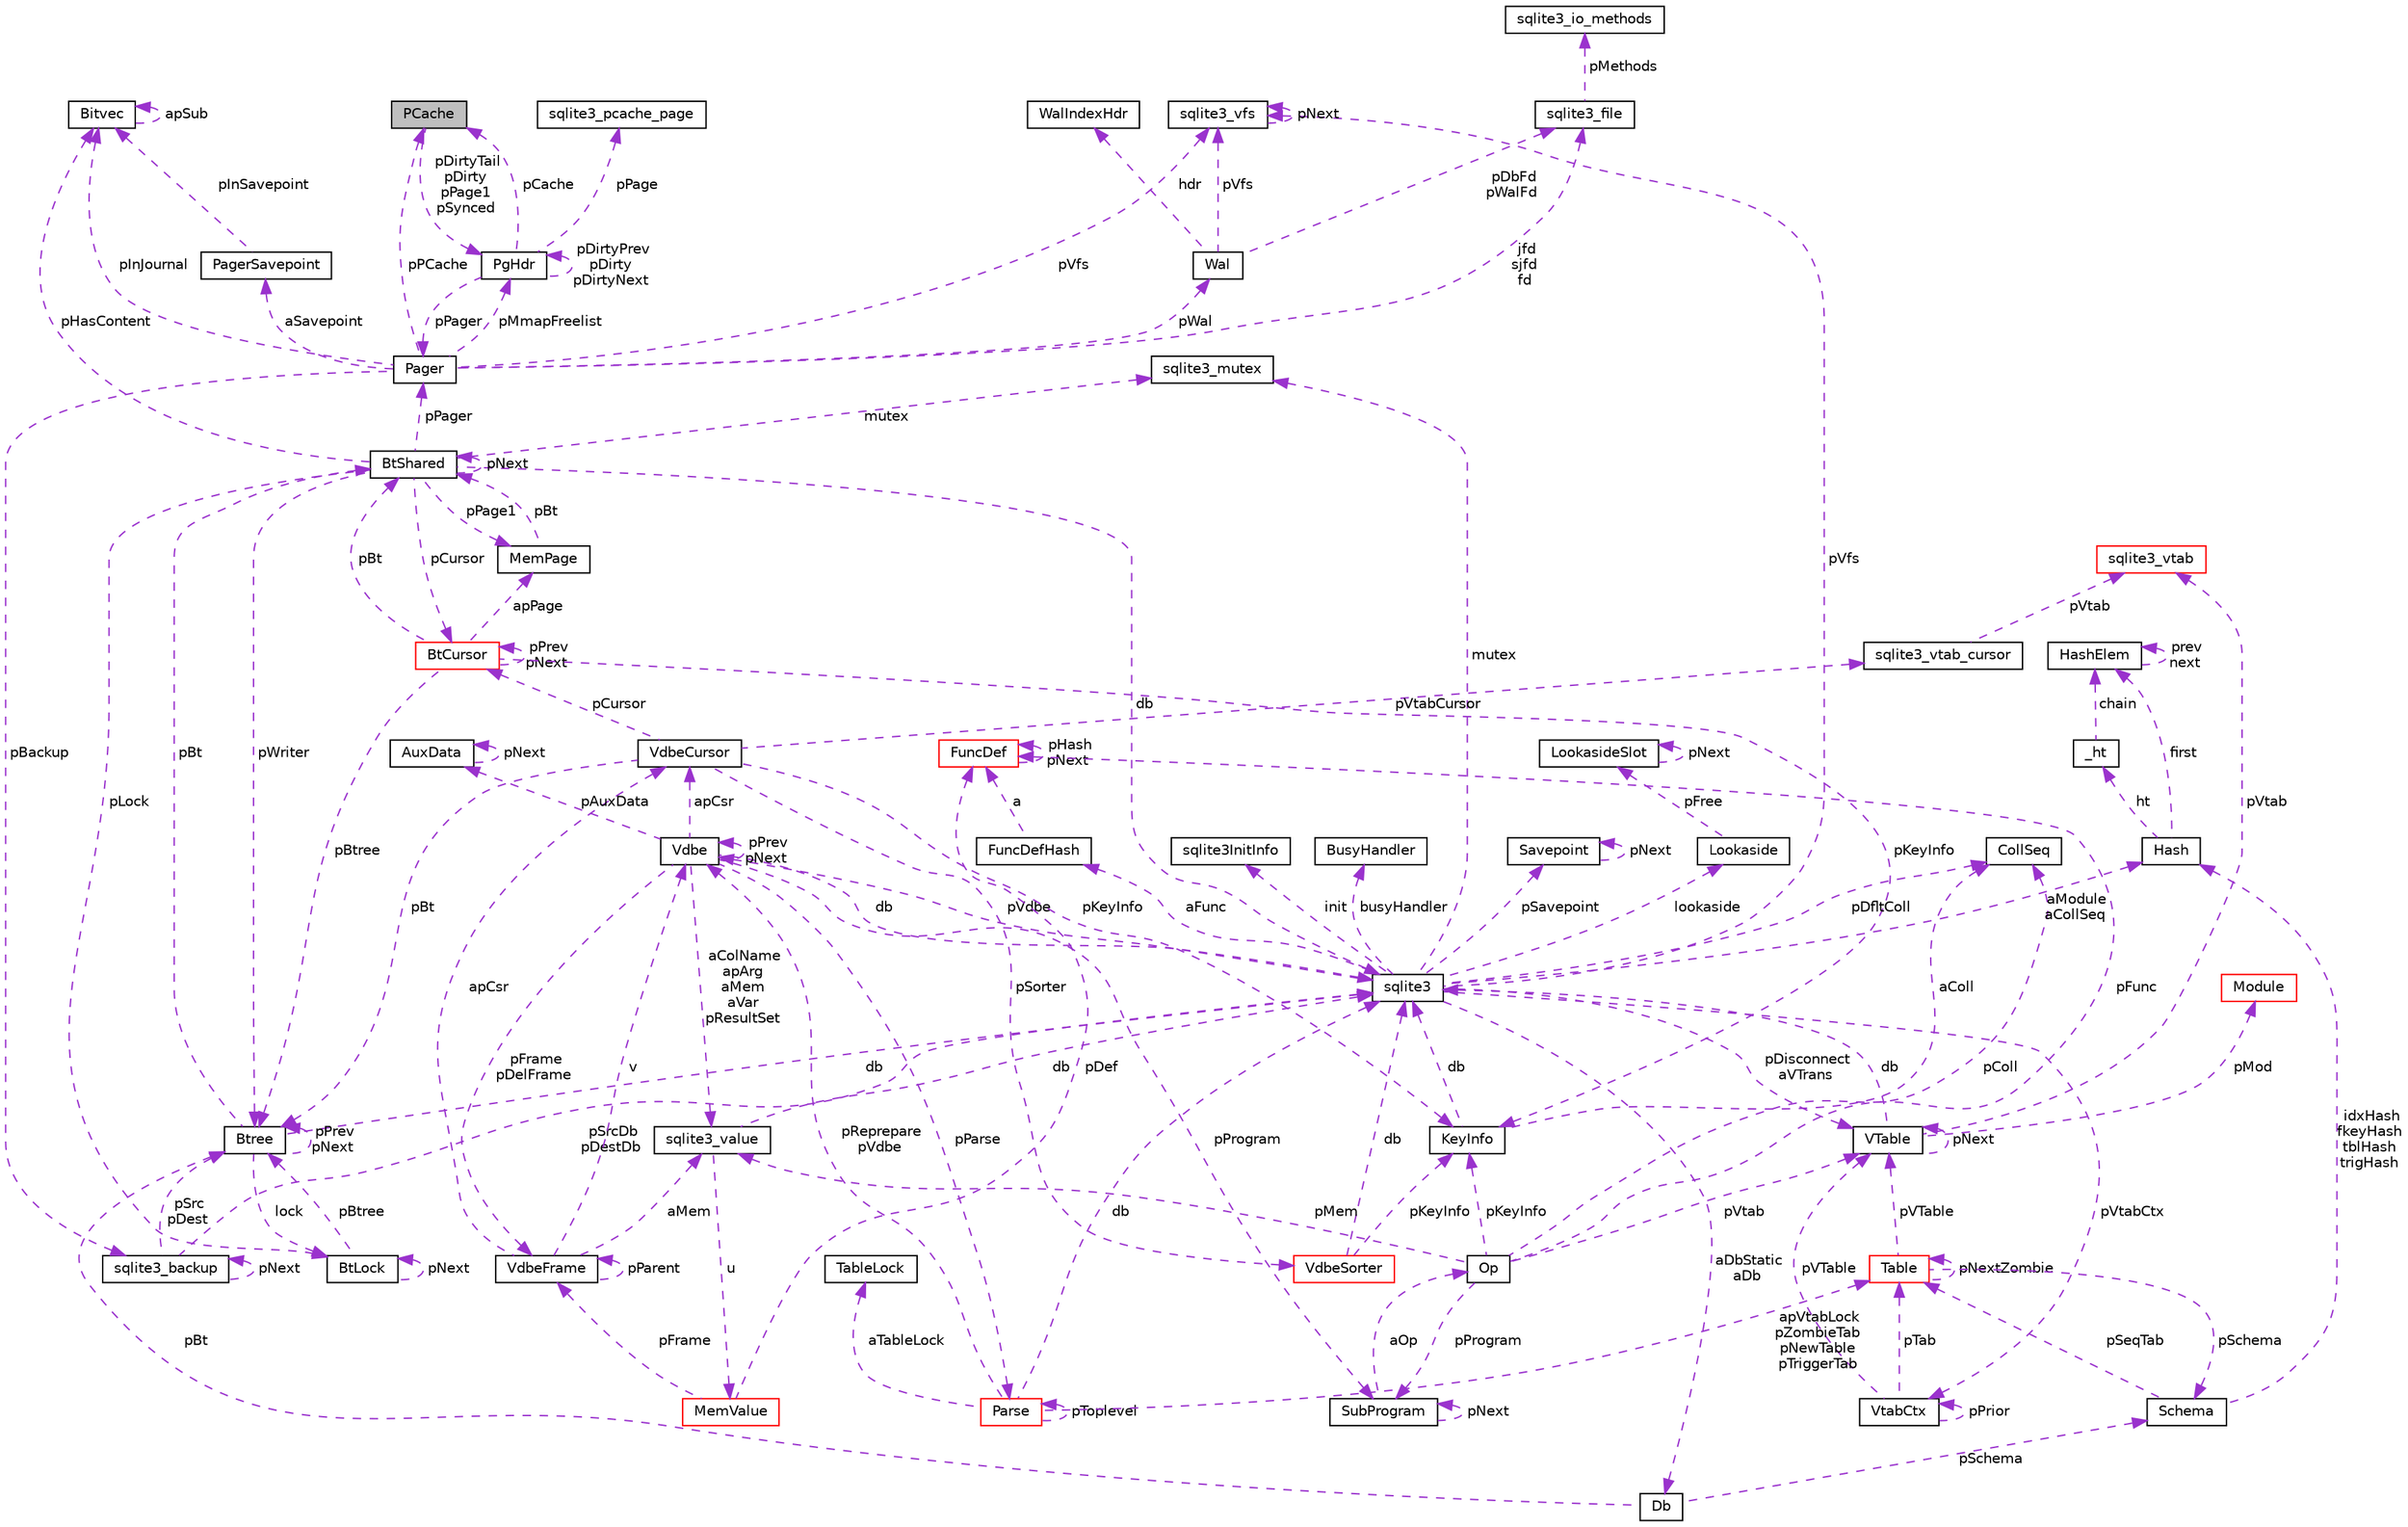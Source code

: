 digraph "PCache"
{
  edge [fontname="Helvetica",fontsize="10",labelfontname="Helvetica",labelfontsize="10"];
  node [fontname="Helvetica",fontsize="10",shape=record];
  Node1 [label="PCache",height=0.2,width=0.4,color="black", fillcolor="grey75", style="filled", fontcolor="black"];
  Node2 -> Node1 [dir="back",color="darkorchid3",fontsize="10",style="dashed",label=" pDirtyTail\npDirty\npPage1\npSynced" ,fontname="Helvetica"];
  Node2 [label="PgHdr",height=0.2,width=0.4,color="black", fillcolor="white", style="filled",URL="$struct_pg_hdr.html"];
  Node3 -> Node2 [dir="back",color="darkorchid3",fontsize="10",style="dashed",label=" pPage" ,fontname="Helvetica"];
  Node3 [label="sqlite3_pcache_page",height=0.2,width=0.4,color="black", fillcolor="white", style="filled",URL="$structsqlite3__pcache__page.html"];
  Node1 -> Node2 [dir="back",color="darkorchid3",fontsize="10",style="dashed",label=" pCache" ,fontname="Helvetica"];
  Node2 -> Node2 [dir="back",color="darkorchid3",fontsize="10",style="dashed",label=" pDirtyPrev\npDirty\npDirtyNext" ,fontname="Helvetica"];
  Node4 -> Node2 [dir="back",color="darkorchid3",fontsize="10",style="dashed",label=" pPager" ,fontname="Helvetica"];
  Node4 [label="Pager",height=0.2,width=0.4,color="black", fillcolor="white", style="filled",URL="$struct_pager.html"];
  Node1 -> Node4 [dir="back",color="darkorchid3",fontsize="10",style="dashed",label=" pPCache" ,fontname="Helvetica"];
  Node5 -> Node4 [dir="back",color="darkorchid3",fontsize="10",style="dashed",label=" pBackup" ,fontname="Helvetica"];
  Node5 [label="sqlite3_backup",height=0.2,width=0.4,color="black", fillcolor="white", style="filled",URL="$structsqlite3__backup.html"];
  Node5 -> Node5 [dir="back",color="darkorchid3",fontsize="10",style="dashed",label=" pNext" ,fontname="Helvetica"];
  Node6 -> Node5 [dir="back",color="darkorchid3",fontsize="10",style="dashed",label=" pSrcDb\npDestDb" ,fontname="Helvetica"];
  Node6 [label="sqlite3",height=0.2,width=0.4,color="black", fillcolor="white", style="filled",URL="$structsqlite3.html"];
  Node7 -> Node6 [dir="back",color="darkorchid3",fontsize="10",style="dashed",label=" pVdbe" ,fontname="Helvetica"];
  Node7 [label="Vdbe",height=0.2,width=0.4,color="black", fillcolor="white", style="filled",URL="$struct_vdbe.html"];
  Node7 -> Node7 [dir="back",color="darkorchid3",fontsize="10",style="dashed",label=" pPrev\npNext" ,fontname="Helvetica"];
  Node8 -> Node7 [dir="back",color="darkorchid3",fontsize="10",style="dashed",label=" aColName\napArg\naMem\naVar\npResultSet" ,fontname="Helvetica"];
  Node8 [label="sqlite3_value",height=0.2,width=0.4,color="black", fillcolor="white", style="filled",URL="$struct_mem.html"];
  Node9 -> Node8 [dir="back",color="darkorchid3",fontsize="10",style="dashed",label=" u" ,fontname="Helvetica"];
  Node9 [label="MemValue",height=0.2,width=0.4,color="red", fillcolor="white", style="filled",URL="$union_mem_1_1_mem_value.html"];
  Node10 -> Node9 [dir="back",color="darkorchid3",fontsize="10",style="dashed",label=" pFrame" ,fontname="Helvetica"];
  Node10 [label="VdbeFrame",height=0.2,width=0.4,color="black", fillcolor="white", style="filled",URL="$struct_vdbe_frame.html"];
  Node8 -> Node10 [dir="back",color="darkorchid3",fontsize="10",style="dashed",label=" aMem" ,fontname="Helvetica"];
  Node7 -> Node10 [dir="back",color="darkorchid3",fontsize="10",style="dashed",label=" v" ,fontname="Helvetica"];
  Node10 -> Node10 [dir="back",color="darkorchid3",fontsize="10",style="dashed",label=" pParent" ,fontname="Helvetica"];
  Node11 -> Node10 [dir="back",color="darkorchid3",fontsize="10",style="dashed",label=" apCsr" ,fontname="Helvetica"];
  Node11 [label="VdbeCursor",height=0.2,width=0.4,color="black", fillcolor="white", style="filled",URL="$struct_vdbe_cursor.html"];
  Node12 -> Node11 [dir="back",color="darkorchid3",fontsize="10",style="dashed",label=" pCursor" ,fontname="Helvetica"];
  Node12 [label="BtCursor",height=0.2,width=0.4,color="red", fillcolor="white", style="filled",URL="$struct_bt_cursor.html"];
  Node12 -> Node12 [dir="back",color="darkorchid3",fontsize="10",style="dashed",label=" pPrev\npNext" ,fontname="Helvetica"];
  Node13 -> Node12 [dir="back",color="darkorchid3",fontsize="10",style="dashed",label=" pBt" ,fontname="Helvetica"];
  Node13 [label="BtShared",height=0.2,width=0.4,color="black", fillcolor="white", style="filled",URL="$struct_bt_shared.html"];
  Node12 -> Node13 [dir="back",color="darkorchid3",fontsize="10",style="dashed",label=" pCursor" ,fontname="Helvetica"];
  Node13 -> Node13 [dir="back",color="darkorchid3",fontsize="10",style="dashed",label=" pNext" ,fontname="Helvetica"];
  Node6 -> Node13 [dir="back",color="darkorchid3",fontsize="10",style="dashed",label=" db" ,fontname="Helvetica"];
  Node14 -> Node13 [dir="back",color="darkorchid3",fontsize="10",style="dashed",label=" pHasContent" ,fontname="Helvetica"];
  Node14 [label="Bitvec",height=0.2,width=0.4,color="black", fillcolor="white", style="filled",URL="$struct_bitvec.html"];
  Node14 -> Node14 [dir="back",color="darkorchid3",fontsize="10",style="dashed",label=" apSub" ,fontname="Helvetica"];
  Node15 -> Node13 [dir="back",color="darkorchid3",fontsize="10",style="dashed",label=" mutex" ,fontname="Helvetica"];
  Node15 [label="sqlite3_mutex",height=0.2,width=0.4,color="black", fillcolor="white", style="filled",URL="$structsqlite3__mutex.html"];
  Node16 -> Node13 [dir="back",color="darkorchid3",fontsize="10",style="dashed",label=" pLock" ,fontname="Helvetica"];
  Node16 [label="BtLock",height=0.2,width=0.4,color="black", fillcolor="white", style="filled",URL="$struct_bt_lock.html"];
  Node16 -> Node16 [dir="back",color="darkorchid3",fontsize="10",style="dashed",label=" pNext" ,fontname="Helvetica"];
  Node17 -> Node16 [dir="back",color="darkorchid3",fontsize="10",style="dashed",label=" pBtree" ,fontname="Helvetica"];
  Node17 [label="Btree",height=0.2,width=0.4,color="black", fillcolor="white", style="filled",URL="$struct_btree.html"];
  Node13 -> Node17 [dir="back",color="darkorchid3",fontsize="10",style="dashed",label=" pBt" ,fontname="Helvetica"];
  Node6 -> Node17 [dir="back",color="darkorchid3",fontsize="10",style="dashed",label=" db" ,fontname="Helvetica"];
  Node16 -> Node17 [dir="back",color="darkorchid3",fontsize="10",style="dashed",label=" lock" ,fontname="Helvetica"];
  Node17 -> Node17 [dir="back",color="darkorchid3",fontsize="10",style="dashed",label=" pPrev\npNext" ,fontname="Helvetica"];
  Node18 -> Node13 [dir="back",color="darkorchid3",fontsize="10",style="dashed",label=" pPage1" ,fontname="Helvetica"];
  Node18 [label="MemPage",height=0.2,width=0.4,color="black", fillcolor="white", style="filled",URL="$struct_mem_page.html"];
  Node13 -> Node18 [dir="back",color="darkorchid3",fontsize="10",style="dashed",label=" pBt" ,fontname="Helvetica"];
  Node17 -> Node13 [dir="back",color="darkorchid3",fontsize="10",style="dashed",label=" pWriter" ,fontname="Helvetica"];
  Node4 -> Node13 [dir="back",color="darkorchid3",fontsize="10",style="dashed",label=" pPager" ,fontname="Helvetica"];
  Node18 -> Node12 [dir="back",color="darkorchid3",fontsize="10",style="dashed",label=" apPage" ,fontname="Helvetica"];
  Node19 -> Node12 [dir="back",color="darkorchid3",fontsize="10",style="dashed",label=" pKeyInfo" ,fontname="Helvetica"];
  Node19 [label="KeyInfo",height=0.2,width=0.4,color="black", fillcolor="white", style="filled",URL="$struct_key_info.html"];
  Node6 -> Node19 [dir="back",color="darkorchid3",fontsize="10",style="dashed",label=" db" ,fontname="Helvetica"];
  Node20 -> Node19 [dir="back",color="darkorchid3",fontsize="10",style="dashed",label=" aColl" ,fontname="Helvetica"];
  Node20 [label="CollSeq",height=0.2,width=0.4,color="black", fillcolor="white", style="filled",URL="$struct_coll_seq.html"];
  Node17 -> Node12 [dir="back",color="darkorchid3",fontsize="10",style="dashed",label=" pBtree" ,fontname="Helvetica"];
  Node21 -> Node11 [dir="back",color="darkorchid3",fontsize="10",style="dashed",label=" pVtabCursor" ,fontname="Helvetica"];
  Node21 [label="sqlite3_vtab_cursor",height=0.2,width=0.4,color="black", fillcolor="white", style="filled",URL="$structsqlite3__vtab__cursor.html"];
  Node22 -> Node21 [dir="back",color="darkorchid3",fontsize="10",style="dashed",label=" pVtab" ,fontname="Helvetica"];
  Node22 [label="sqlite3_vtab",height=0.2,width=0.4,color="red", fillcolor="white", style="filled",URL="$structsqlite3__vtab.html"];
  Node23 -> Node11 [dir="back",color="darkorchid3",fontsize="10",style="dashed",label=" pSorter" ,fontname="Helvetica"];
  Node23 [label="VdbeSorter",height=0.2,width=0.4,color="red", fillcolor="white", style="filled",URL="$struct_vdbe_sorter.html"];
  Node6 -> Node23 [dir="back",color="darkorchid3",fontsize="10",style="dashed",label=" db" ,fontname="Helvetica"];
  Node19 -> Node23 [dir="back",color="darkorchid3",fontsize="10",style="dashed",label=" pKeyInfo" ,fontname="Helvetica"];
  Node19 -> Node11 [dir="back",color="darkorchid3",fontsize="10",style="dashed",label=" pKeyInfo" ,fontname="Helvetica"];
  Node17 -> Node11 [dir="back",color="darkorchid3",fontsize="10",style="dashed",label=" pBt" ,fontname="Helvetica"];
  Node24 -> Node9 [dir="back",color="darkorchid3",fontsize="10",style="dashed",label=" pDef" ,fontname="Helvetica"];
  Node24 [label="FuncDef",height=0.2,width=0.4,color="red", fillcolor="white", style="filled",URL="$struct_func_def.html"];
  Node24 -> Node24 [dir="back",color="darkorchid3",fontsize="10",style="dashed",label=" pHash\npNext" ,fontname="Helvetica"];
  Node6 -> Node8 [dir="back",color="darkorchid3",fontsize="10",style="dashed",label=" db" ,fontname="Helvetica"];
  Node6 -> Node7 [dir="back",color="darkorchid3",fontsize="10",style="dashed",label=" db" ,fontname="Helvetica"];
  Node10 -> Node7 [dir="back",color="darkorchid3",fontsize="10",style="dashed",label=" pFrame\npDelFrame" ,fontname="Helvetica"];
  Node25 -> Node7 [dir="back",color="darkorchid3",fontsize="10",style="dashed",label=" pAuxData" ,fontname="Helvetica"];
  Node25 [label="AuxData",height=0.2,width=0.4,color="black", fillcolor="white", style="filled",URL="$struct_aux_data.html"];
  Node25 -> Node25 [dir="back",color="darkorchid3",fontsize="10",style="dashed",label=" pNext" ,fontname="Helvetica"];
  Node26 -> Node7 [dir="back",color="darkorchid3",fontsize="10",style="dashed",label=" pProgram" ,fontname="Helvetica"];
  Node26 [label="SubProgram",height=0.2,width=0.4,color="black", fillcolor="white", style="filled",URL="$struct_sub_program.html"];
  Node26 -> Node26 [dir="back",color="darkorchid3",fontsize="10",style="dashed",label=" pNext" ,fontname="Helvetica"];
  Node27 -> Node26 [dir="back",color="darkorchid3",fontsize="10",style="dashed",label=" aOp" ,fontname="Helvetica"];
  Node27 [label="Op",height=0.2,width=0.4,color="black", fillcolor="white", style="filled",URL="$struct_vdbe_op.html"];
  Node8 -> Node27 [dir="back",color="darkorchid3",fontsize="10",style="dashed",label=" pMem" ,fontname="Helvetica"];
  Node20 -> Node27 [dir="back",color="darkorchid3",fontsize="10",style="dashed",label=" pColl" ,fontname="Helvetica"];
  Node28 -> Node27 [dir="back",color="darkorchid3",fontsize="10",style="dashed",label=" pVtab" ,fontname="Helvetica"];
  Node28 [label="VTable",height=0.2,width=0.4,color="black", fillcolor="white", style="filled",URL="$struct_v_table.html"];
  Node6 -> Node28 [dir="back",color="darkorchid3",fontsize="10",style="dashed",label=" db" ,fontname="Helvetica"];
  Node28 -> Node28 [dir="back",color="darkorchid3",fontsize="10",style="dashed",label=" pNext" ,fontname="Helvetica"];
  Node29 -> Node28 [dir="back",color="darkorchid3",fontsize="10",style="dashed",label=" pMod" ,fontname="Helvetica"];
  Node29 [label="Module",height=0.2,width=0.4,color="red", fillcolor="white", style="filled",URL="$struct_module.html"];
  Node22 -> Node28 [dir="back",color="darkorchid3",fontsize="10",style="dashed",label=" pVtab" ,fontname="Helvetica"];
  Node26 -> Node27 [dir="back",color="darkorchid3",fontsize="10",style="dashed",label=" pProgram" ,fontname="Helvetica"];
  Node19 -> Node27 [dir="back",color="darkorchid3",fontsize="10",style="dashed",label=" pKeyInfo" ,fontname="Helvetica"];
  Node24 -> Node27 [dir="back",color="darkorchid3",fontsize="10",style="dashed",label=" pFunc" ,fontname="Helvetica"];
  Node11 -> Node7 [dir="back",color="darkorchid3",fontsize="10",style="dashed",label=" apCsr" ,fontname="Helvetica"];
  Node30 -> Node7 [dir="back",color="darkorchid3",fontsize="10",style="dashed",label=" pParse" ,fontname="Helvetica"];
  Node30 [label="Parse",height=0.2,width=0.4,color="red", fillcolor="white", style="filled",URL="$struct_parse.html"];
  Node7 -> Node30 [dir="back",color="darkorchid3",fontsize="10",style="dashed",label=" pReprepare\npVdbe" ,fontname="Helvetica"];
  Node6 -> Node30 [dir="back",color="darkorchid3",fontsize="10",style="dashed",label=" db" ,fontname="Helvetica"];
  Node31 -> Node30 [dir="back",color="darkorchid3",fontsize="10",style="dashed",label=" aTableLock" ,fontname="Helvetica"];
  Node31 [label="TableLock",height=0.2,width=0.4,color="black", fillcolor="white", style="filled",URL="$struct_table_lock.html"];
  Node32 -> Node30 [dir="back",color="darkorchid3",fontsize="10",style="dashed",label=" apVtabLock\npZombieTab\npNewTable\npTriggerTab" ,fontname="Helvetica"];
  Node32 [label="Table",height=0.2,width=0.4,color="red", fillcolor="white", style="filled",URL="$struct_table.html"];
  Node33 -> Node32 [dir="back",color="darkorchid3",fontsize="10",style="dashed",label=" pSchema" ,fontname="Helvetica"];
  Node33 [label="Schema",height=0.2,width=0.4,color="black", fillcolor="white", style="filled",URL="$struct_schema.html"];
  Node32 -> Node33 [dir="back",color="darkorchid3",fontsize="10",style="dashed",label=" pSeqTab" ,fontname="Helvetica"];
  Node34 -> Node33 [dir="back",color="darkorchid3",fontsize="10",style="dashed",label=" idxHash\nfkeyHash\ntblHash\ntrigHash" ,fontname="Helvetica"];
  Node34 [label="Hash",height=0.2,width=0.4,color="black", fillcolor="white", style="filled",URL="$struct_hash.html"];
  Node35 -> Node34 [dir="back",color="darkorchid3",fontsize="10",style="dashed",label=" ht" ,fontname="Helvetica"];
  Node35 [label="_ht",height=0.2,width=0.4,color="black", fillcolor="white", style="filled",URL="$struct_hash_1_1__ht.html"];
  Node36 -> Node35 [dir="back",color="darkorchid3",fontsize="10",style="dashed",label=" chain" ,fontname="Helvetica"];
  Node36 [label="HashElem",height=0.2,width=0.4,color="black", fillcolor="white", style="filled",URL="$struct_hash_elem.html"];
  Node36 -> Node36 [dir="back",color="darkorchid3",fontsize="10",style="dashed",label=" prev\nnext" ,fontname="Helvetica"];
  Node36 -> Node34 [dir="back",color="darkorchid3",fontsize="10",style="dashed",label=" first" ,fontname="Helvetica"];
  Node28 -> Node32 [dir="back",color="darkorchid3",fontsize="10",style="dashed",label=" pVTable" ,fontname="Helvetica"];
  Node32 -> Node32 [dir="back",color="darkorchid3",fontsize="10",style="dashed",label=" pNextZombie" ,fontname="Helvetica"];
  Node30 -> Node30 [dir="back",color="darkorchid3",fontsize="10",style="dashed",label=" pToplevel" ,fontname="Helvetica"];
  Node37 -> Node6 [dir="back",color="darkorchid3",fontsize="10",style="dashed",label=" pSavepoint" ,fontname="Helvetica"];
  Node37 [label="Savepoint",height=0.2,width=0.4,color="black", fillcolor="white", style="filled",URL="$struct_savepoint.html"];
  Node37 -> Node37 [dir="back",color="darkorchid3",fontsize="10",style="dashed",label=" pNext" ,fontname="Helvetica"];
  Node38 -> Node6 [dir="back",color="darkorchid3",fontsize="10",style="dashed",label=" aFunc" ,fontname="Helvetica"];
  Node38 [label="FuncDefHash",height=0.2,width=0.4,color="black", fillcolor="white", style="filled",URL="$struct_func_def_hash.html"];
  Node24 -> Node38 [dir="back",color="darkorchid3",fontsize="10",style="dashed",label=" a" ,fontname="Helvetica"];
  Node39 -> Node6 [dir="back",color="darkorchid3",fontsize="10",style="dashed",label=" lookaside" ,fontname="Helvetica"];
  Node39 [label="Lookaside",height=0.2,width=0.4,color="black", fillcolor="white", style="filled",URL="$struct_lookaside.html"];
  Node40 -> Node39 [dir="back",color="darkorchid3",fontsize="10",style="dashed",label=" pFree" ,fontname="Helvetica"];
  Node40 [label="LookasideSlot",height=0.2,width=0.4,color="black", fillcolor="white", style="filled",URL="$struct_lookaside_slot.html"];
  Node40 -> Node40 [dir="back",color="darkorchid3",fontsize="10",style="dashed",label=" pNext" ,fontname="Helvetica"];
  Node15 -> Node6 [dir="back",color="darkorchid3",fontsize="10",style="dashed",label=" mutex" ,fontname="Helvetica"];
  Node41 -> Node6 [dir="back",color="darkorchid3",fontsize="10",style="dashed",label=" pVfs" ,fontname="Helvetica"];
  Node41 [label="sqlite3_vfs",height=0.2,width=0.4,color="black", fillcolor="white", style="filled",URL="$structsqlite3__vfs.html"];
  Node41 -> Node41 [dir="back",color="darkorchid3",fontsize="10",style="dashed",label=" pNext" ,fontname="Helvetica"];
  Node42 -> Node6 [dir="back",color="darkorchid3",fontsize="10",style="dashed",label=" init" ,fontname="Helvetica"];
  Node42 [label="sqlite3InitInfo",height=0.2,width=0.4,color="black", fillcolor="white", style="filled",URL="$structsqlite3_1_1sqlite3_init_info.html"];
  Node43 -> Node6 [dir="back",color="darkorchid3",fontsize="10",style="dashed",label=" busyHandler" ,fontname="Helvetica"];
  Node43 [label="BusyHandler",height=0.2,width=0.4,color="black", fillcolor="white", style="filled",URL="$struct_busy_handler.html"];
  Node44 -> Node6 [dir="back",color="darkorchid3",fontsize="10",style="dashed",label=" pVtabCtx" ,fontname="Helvetica"];
  Node44 [label="VtabCtx",height=0.2,width=0.4,color="black", fillcolor="white", style="filled",URL="$struct_vtab_ctx.html"];
  Node44 -> Node44 [dir="back",color="darkorchid3",fontsize="10",style="dashed",label=" pPrior" ,fontname="Helvetica"];
  Node28 -> Node44 [dir="back",color="darkorchid3",fontsize="10",style="dashed",label=" pVTable" ,fontname="Helvetica"];
  Node32 -> Node44 [dir="back",color="darkorchid3",fontsize="10",style="dashed",label=" pTab" ,fontname="Helvetica"];
  Node20 -> Node6 [dir="back",color="darkorchid3",fontsize="10",style="dashed",label=" pDfltColl" ,fontname="Helvetica"];
  Node28 -> Node6 [dir="back",color="darkorchid3",fontsize="10",style="dashed",label=" pDisconnect\naVTrans" ,fontname="Helvetica"];
  Node45 -> Node6 [dir="back",color="darkorchid3",fontsize="10",style="dashed",label=" aDbStatic\naDb" ,fontname="Helvetica"];
  Node45 [label="Db",height=0.2,width=0.4,color="black", fillcolor="white", style="filled",URL="$struct_db.html"];
  Node33 -> Node45 [dir="back",color="darkorchid3",fontsize="10",style="dashed",label=" pSchema" ,fontname="Helvetica"];
  Node17 -> Node45 [dir="back",color="darkorchid3",fontsize="10",style="dashed",label=" pBt" ,fontname="Helvetica"];
  Node34 -> Node6 [dir="back",color="darkorchid3",fontsize="10",style="dashed",label=" aModule\naCollSeq" ,fontname="Helvetica"];
  Node17 -> Node5 [dir="back",color="darkorchid3",fontsize="10",style="dashed",label=" pSrc\npDest" ,fontname="Helvetica"];
  Node14 -> Node4 [dir="back",color="darkorchid3",fontsize="10",style="dashed",label=" pInJournal" ,fontname="Helvetica"];
  Node46 -> Node4 [dir="back",color="darkorchid3",fontsize="10",style="dashed",label=" jfd\nsjfd\nfd" ,fontname="Helvetica"];
  Node46 [label="sqlite3_file",height=0.2,width=0.4,color="black", fillcolor="white", style="filled",URL="$structsqlite3__file.html"];
  Node47 -> Node46 [dir="back",color="darkorchid3",fontsize="10",style="dashed",label=" pMethods" ,fontname="Helvetica"];
  Node47 [label="sqlite3_io_methods",height=0.2,width=0.4,color="black", fillcolor="white", style="filled",URL="$structsqlite3__io__methods.html"];
  Node41 -> Node4 [dir="back",color="darkorchid3",fontsize="10",style="dashed",label=" pVfs" ,fontname="Helvetica"];
  Node2 -> Node4 [dir="back",color="darkorchid3",fontsize="10",style="dashed",label=" pMmapFreelist" ,fontname="Helvetica"];
  Node48 -> Node4 [dir="back",color="darkorchid3",fontsize="10",style="dashed",label=" pWal" ,fontname="Helvetica"];
  Node48 [label="Wal",height=0.2,width=0.4,color="black", fillcolor="white", style="filled",URL="$struct_wal.html"];
  Node46 -> Node48 [dir="back",color="darkorchid3",fontsize="10",style="dashed",label=" pDbFd\npWalFd" ,fontname="Helvetica"];
  Node41 -> Node48 [dir="back",color="darkorchid3",fontsize="10",style="dashed",label=" pVfs" ,fontname="Helvetica"];
  Node49 -> Node48 [dir="back",color="darkorchid3",fontsize="10",style="dashed",label=" hdr" ,fontname="Helvetica"];
  Node49 [label="WalIndexHdr",height=0.2,width=0.4,color="black", fillcolor="white", style="filled",URL="$struct_wal_index_hdr.html"];
  Node50 -> Node4 [dir="back",color="darkorchid3",fontsize="10",style="dashed",label=" aSavepoint" ,fontname="Helvetica"];
  Node50 [label="PagerSavepoint",height=0.2,width=0.4,color="black", fillcolor="white", style="filled",URL="$struct_pager_savepoint.html"];
  Node14 -> Node50 [dir="back",color="darkorchid3",fontsize="10",style="dashed",label=" pInSavepoint" ,fontname="Helvetica"];
}
